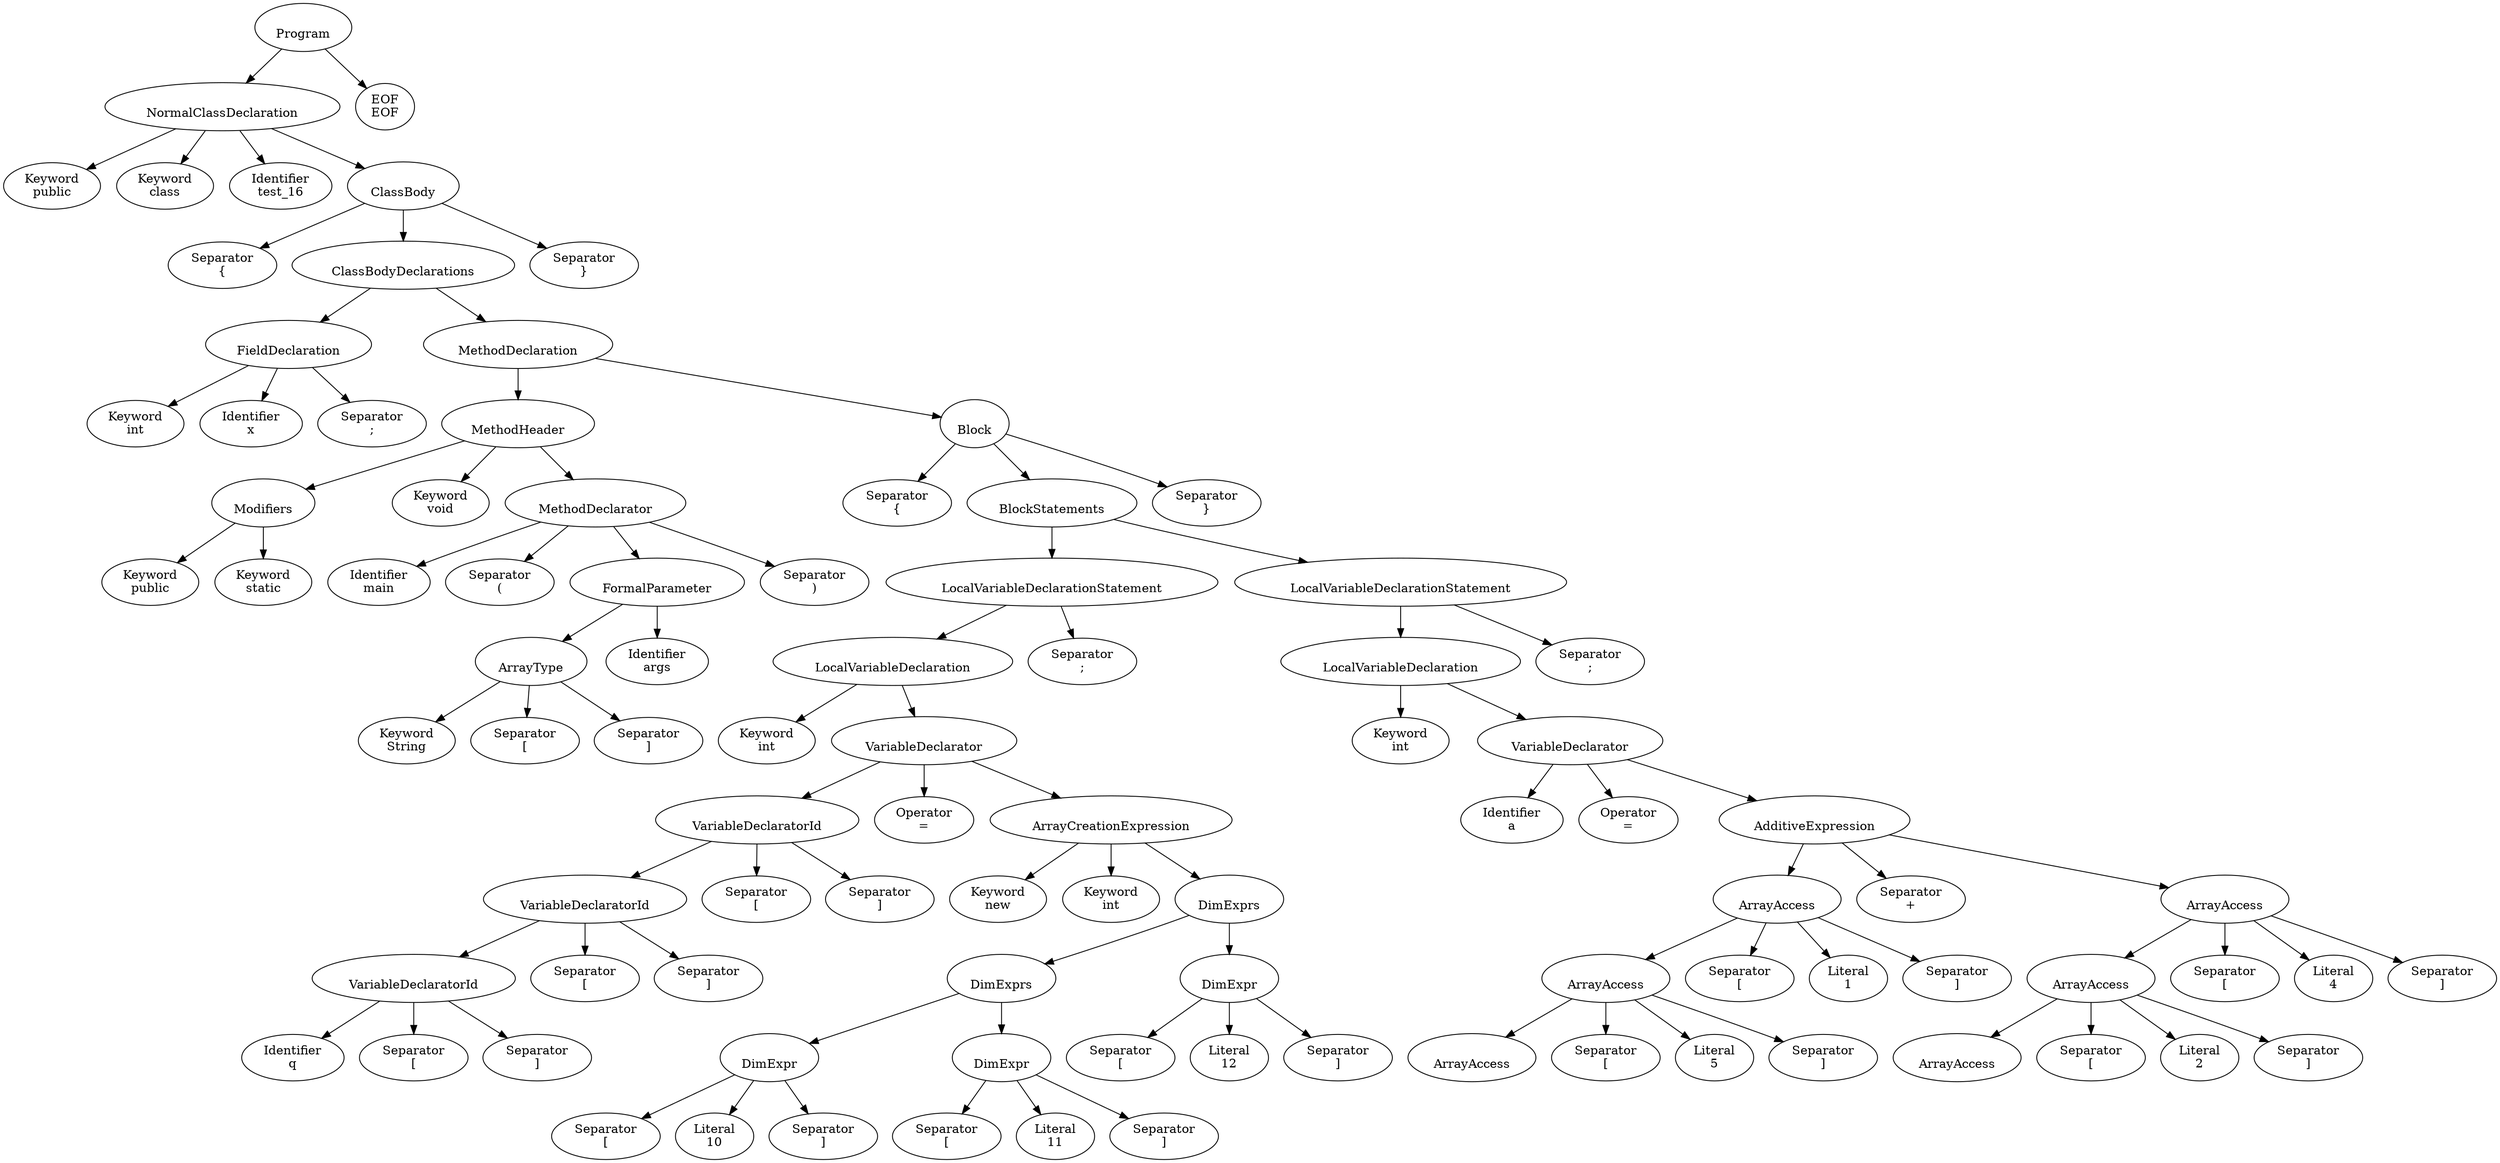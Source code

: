 digraph PARSE_TREE {
  node0 [label="\nProgram"];
  node0 -> node1;
  node1 [label="\nNormalClassDeclaration"];
  node1 -> node2;
  node2 [label="Keyword\npublic"];
  node1 -> node3;
  node3 [label="Keyword\nclass"];
  node1 -> node4;
  node4 [label="Identifier\ntest_16"];
  node1 -> node5;
  node5 [label="\nClassBody"];
  node5 -> node6;
  node6 [label="Separator\n{"];
  node5 -> node7;
  node7 [label="\nClassBodyDeclarations"];
  node7 -> node8;
  node8 [label="\nFieldDeclaration"];
  node8 -> node9;
  node9 [label="Keyword\nint"];
  node8 -> node10;
  node10 [label="Identifier\nx"];
  node8 -> node11;
  node11 [label="Separator\n;"];
  node7 -> node12;
  node12 [label="\nMethodDeclaration"];
  node12 -> node13;
  node13 [label="\nMethodHeader"];
  node13 -> node14;
  node14 [label="\nModifiers"];
  node14 -> node15;
  node15 [label="Keyword\npublic"];
  node14 -> node16;
  node16 [label="Keyword\nstatic"];
  node13 -> node17;
  node17 [label="Keyword\nvoid"];
  node13 -> node18;
  node18 [label="\nMethodDeclarator"];
  node18 -> node19;
  node19 [label="Identifier\nmain"];
  node18 -> node20;
  node20 [label="Separator\n("];
  node18 -> node21;
  node21 [label="\nFormalParameter"];
  node21 -> node22;
  node22 [label="\nArrayType"];
  node22 -> node23;
  node23 [label="Keyword\nString"];
  node22 -> node24;
  node24 [label="Separator\n["];
  node22 -> node25;
  node25 [label="Separator\n]"];
  node21 -> node26;
  node26 [label="Identifier\nargs"];
  node18 -> node27;
  node27 [label="Separator\n)"];
  node12 -> node28;
  node28 [label="\nBlock"];
  node28 -> node29;
  node29 [label="Separator\n{"];
  node28 -> node30;
  node30 [label="\nBlockStatements"];
  node30 -> node31;
  node31 [label="\nLocalVariableDeclarationStatement"];
  node31 -> node32;
  node32 [label="\nLocalVariableDeclaration"];
  node32 -> node33;
  node33 [label="Keyword\nint"];
  node32 -> node34;
  node34 [label="\nVariableDeclarator"];
  node34 -> node35;
  node35 [label="\nVariableDeclaratorId"];
  node35 -> node36;
  node36 [label="\nVariableDeclaratorId"];
  node36 -> node37;
  node37 [label="\nVariableDeclaratorId"];
  node37 -> node38;
  node38 [label="Identifier\nq"];
  node37 -> node39;
  node39 [label="Separator\n["];
  node37 -> node40;
  node40 [label="Separator\n]"];
  node36 -> node41;
  node41 [label="Separator\n["];
  node36 -> node42;
  node42 [label="Separator\n]"];
  node35 -> node43;
  node43 [label="Separator\n["];
  node35 -> node44;
  node44 [label="Separator\n]"];
  node34 -> node45;
  node45 [label="Operator\n="];
  node34 -> node46;
  node46 [label="\nArrayCreationExpression"];
  node46 -> node47;
  node47 [label="Keyword\nnew"];
  node46 -> node48;
  node48 [label="Keyword\nint"];
  node46 -> node49;
  node49 [label="\nDimExprs"];
  node49 -> node50;
  node50 [label="\nDimExprs"];
  node50 -> node51;
  node51 [label="\nDimExpr"];
  node51 -> node52;
  node52 [label="Separator\n["];
  node51 -> node53;
  node53 [label="Literal\n10"];
  node51 -> node54;
  node54 [label="Separator\n]"];
  node50 -> node55;
  node55 [label="\nDimExpr"];
  node55 -> node56;
  node56 [label="Separator\n["];
  node55 -> node57;
  node57 [label="Literal\n11"];
  node55 -> node58;
  node58 [label="Separator\n]"];
  node49 -> node59;
  node59 [label="\nDimExpr"];
  node59 -> node60;
  node60 [label="Separator\n["];
  node59 -> node61;
  node61 [label="Literal\n12"];
  node59 -> node62;
  node62 [label="Separator\n]"];
  node31 -> node63;
  node63 [label="Separator\n;"];
  node30 -> node64;
  node64 [label="\nLocalVariableDeclarationStatement"];
  node64 -> node65;
  node65 [label="\nLocalVariableDeclaration"];
  node65 -> node66;
  node66 [label="Keyword\nint"];
  node65 -> node67;
  node67 [label="\nVariableDeclarator"];
  node67 -> node68;
  node68 [label="Identifier\na"];
  node67 -> node69;
  node69 [label="Operator\n="];
  node67 -> node70;
  node70 [label="\nAdditiveExpression"];
  node70 -> node71;
  node71 [label="\nArrayAccess"];
  node71 -> node72;
  node72 [label="\nArrayAccess"];
  node72 -> node73;
  node73 [label="\nArrayAccess"];
  node72 -> node74;
  node74 [label="Separator\n["];
  node72 -> node75;
  node75 [label="Literal\n5"];
  node72 -> node76;
  node76 [label="Separator\n]"];
  node71 -> node77;
  node77 [label="Separator\n["];
  node71 -> node78;
  node78 [label="Literal\n1"];
  node71 -> node79;
  node79 [label="Separator\n]"];
  node70 -> node80;
  node80 [label="Separator\n+"];
  node70 -> node81;
  node81 [label="\nArrayAccess"];
  node81 -> node82;
  node82 [label="\nArrayAccess"];
  node82 -> node83;
  node83 [label="\nArrayAccess"];
  node82 -> node84;
  node84 [label="Separator\n["];
  node82 -> node85;
  node85 [label="Literal\n2"];
  node82 -> node86;
  node86 [label="Separator\n]"];
  node81 -> node87;
  node87 [label="Separator\n["];
  node81 -> node88;
  node88 [label="Literal\n4"];
  node81 -> node89;
  node89 [label="Separator\n]"];
  node64 -> node90;
  node90 [label="Separator\n;"];
  node28 -> node91;
  node91 [label="Separator\n}"];
  node5 -> node92;
  node92 [label="Separator\n}"];
  node0 -> node93;
  node93 [label="EOF\nEOF"];
}
